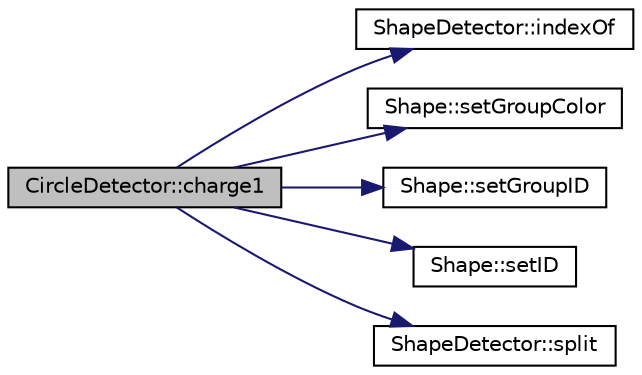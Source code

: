 digraph "CircleDetector::charge1"
{
 // LATEX_PDF_SIZE
  edge [fontname="Helvetica",fontsize="10",labelfontname="Helvetica",labelfontsize="10"];
  node [fontname="Helvetica",fontsize="10",shape=record];
  rankdir="LR";
  Node1 [label="CircleDetector::charge1",height=0.2,width=0.4,color="black", fillcolor="grey75", style="filled", fontcolor="black",tooltip=" "];
  Node1 -> Node2 [color="midnightblue",fontsize="10",style="solid",fontname="Helvetica"];
  Node2 [label="ShapeDetector::indexOf",height=0.2,width=0.4,color="black", fillcolor="white", style="filled",URL="$class_shape_detector.html#ab784b51770af4c6b9d53c57c77252213",tooltip=" "];
  Node1 -> Node3 [color="midnightblue",fontsize="10",style="solid",fontname="Helvetica"];
  Node3 [label="Shape::setGroupColor",height=0.2,width=0.4,color="black", fillcolor="white", style="filled",URL="$class_shape.html#aa9cb958ff73825d8ade157cf946c8f9f",tooltip=" "];
  Node1 -> Node4 [color="midnightblue",fontsize="10",style="solid",fontname="Helvetica"];
  Node4 [label="Shape::setGroupID",height=0.2,width=0.4,color="black", fillcolor="white", style="filled",URL="$class_shape.html#a37cddc7b1712bd5fb401856b78662776",tooltip=" "];
  Node1 -> Node5 [color="midnightblue",fontsize="10",style="solid",fontname="Helvetica"];
  Node5 [label="Shape::setID",height=0.2,width=0.4,color="black", fillcolor="white", style="filled",URL="$class_shape.html#af09a378bef48529dbf371bad0cd77093",tooltip=" "];
  Node1 -> Node6 [color="midnightblue",fontsize="10",style="solid",fontname="Helvetica"];
  Node6 [label="ShapeDetector::split",height=0.2,width=0.4,color="black", fillcolor="white", style="filled",URL="$class_shape_detector.html#a28eceede40b8ab9e82f67d7cc9f0899b",tooltip=" "];
}
